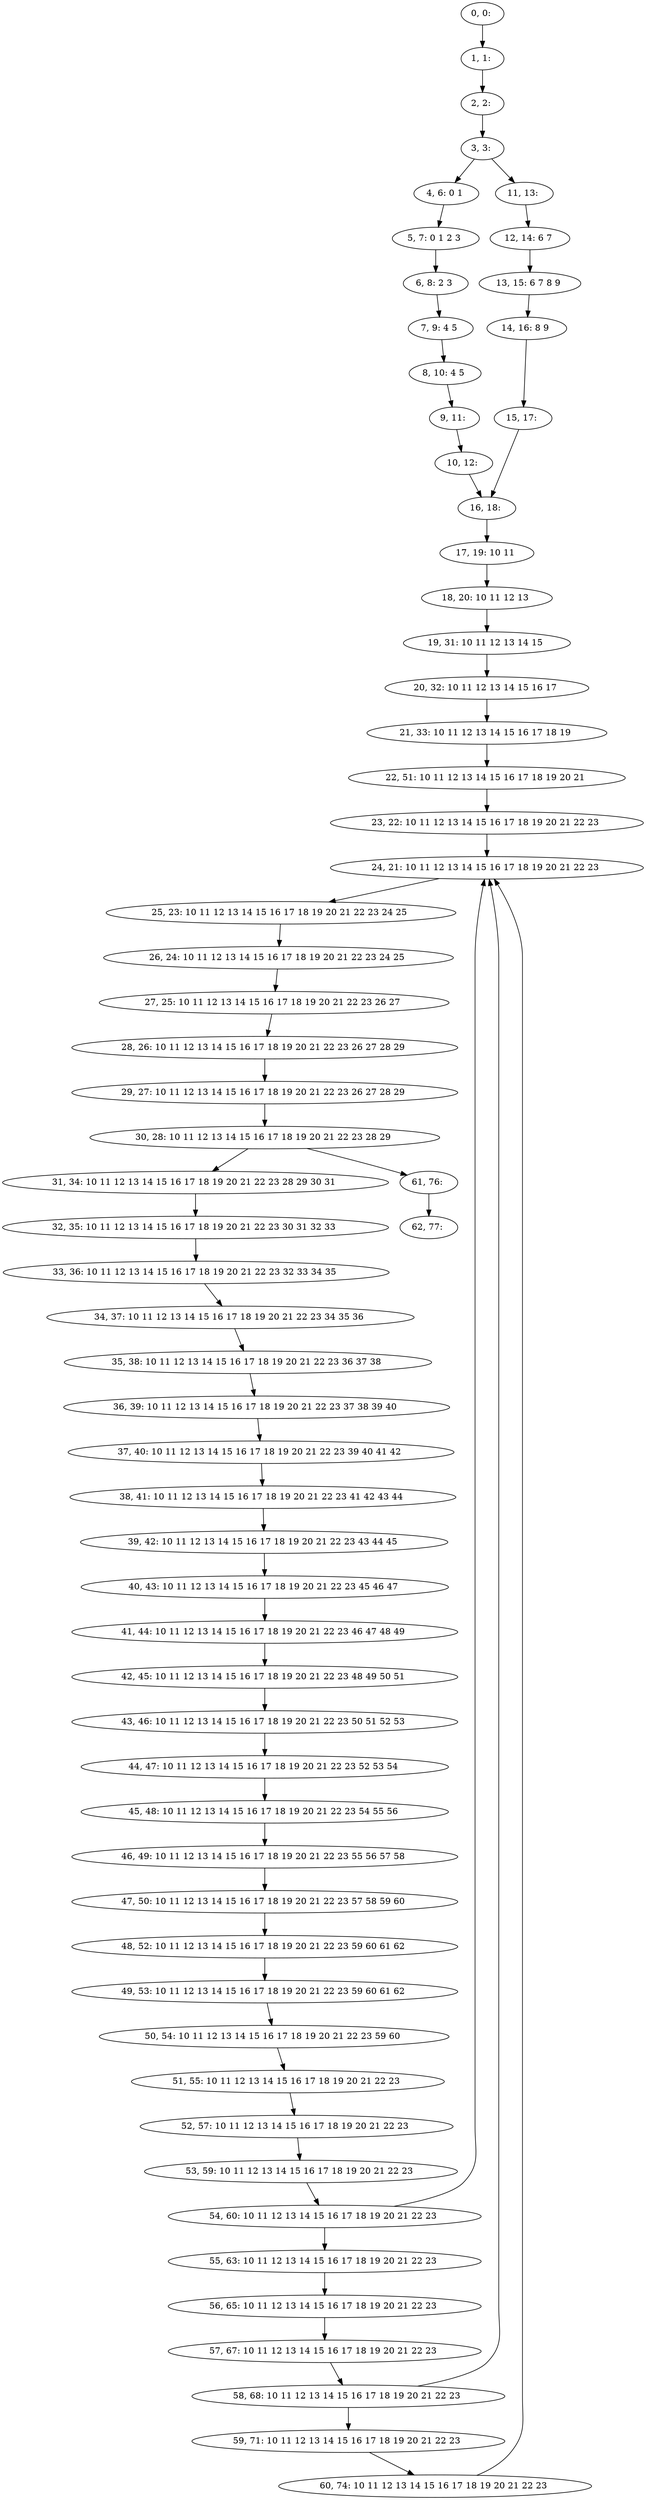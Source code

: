 digraph G {
0[label="0, 0: "];
1[label="1, 1: "];
2[label="2, 2: "];
3[label="3, 3: "];
4[label="4, 6: 0 1 "];
5[label="5, 7: 0 1 2 3 "];
6[label="6, 8: 2 3 "];
7[label="7, 9: 4 5 "];
8[label="8, 10: 4 5 "];
9[label="9, 11: "];
10[label="10, 12: "];
11[label="11, 13: "];
12[label="12, 14: 6 7 "];
13[label="13, 15: 6 7 8 9 "];
14[label="14, 16: 8 9 "];
15[label="15, 17: "];
16[label="16, 18: "];
17[label="17, 19: 10 11 "];
18[label="18, 20: 10 11 12 13 "];
19[label="19, 31: 10 11 12 13 14 15 "];
20[label="20, 32: 10 11 12 13 14 15 16 17 "];
21[label="21, 33: 10 11 12 13 14 15 16 17 18 19 "];
22[label="22, 51: 10 11 12 13 14 15 16 17 18 19 20 21 "];
23[label="23, 22: 10 11 12 13 14 15 16 17 18 19 20 21 22 23 "];
24[label="24, 21: 10 11 12 13 14 15 16 17 18 19 20 21 22 23 "];
25[label="25, 23: 10 11 12 13 14 15 16 17 18 19 20 21 22 23 24 25 "];
26[label="26, 24: 10 11 12 13 14 15 16 17 18 19 20 21 22 23 24 25 "];
27[label="27, 25: 10 11 12 13 14 15 16 17 18 19 20 21 22 23 26 27 "];
28[label="28, 26: 10 11 12 13 14 15 16 17 18 19 20 21 22 23 26 27 28 29 "];
29[label="29, 27: 10 11 12 13 14 15 16 17 18 19 20 21 22 23 26 27 28 29 "];
30[label="30, 28: 10 11 12 13 14 15 16 17 18 19 20 21 22 23 28 29 "];
31[label="31, 34: 10 11 12 13 14 15 16 17 18 19 20 21 22 23 28 29 30 31 "];
32[label="32, 35: 10 11 12 13 14 15 16 17 18 19 20 21 22 23 30 31 32 33 "];
33[label="33, 36: 10 11 12 13 14 15 16 17 18 19 20 21 22 23 32 33 34 35 "];
34[label="34, 37: 10 11 12 13 14 15 16 17 18 19 20 21 22 23 34 35 36 "];
35[label="35, 38: 10 11 12 13 14 15 16 17 18 19 20 21 22 23 36 37 38 "];
36[label="36, 39: 10 11 12 13 14 15 16 17 18 19 20 21 22 23 37 38 39 40 "];
37[label="37, 40: 10 11 12 13 14 15 16 17 18 19 20 21 22 23 39 40 41 42 "];
38[label="38, 41: 10 11 12 13 14 15 16 17 18 19 20 21 22 23 41 42 43 44 "];
39[label="39, 42: 10 11 12 13 14 15 16 17 18 19 20 21 22 23 43 44 45 "];
40[label="40, 43: 10 11 12 13 14 15 16 17 18 19 20 21 22 23 45 46 47 "];
41[label="41, 44: 10 11 12 13 14 15 16 17 18 19 20 21 22 23 46 47 48 49 "];
42[label="42, 45: 10 11 12 13 14 15 16 17 18 19 20 21 22 23 48 49 50 51 "];
43[label="43, 46: 10 11 12 13 14 15 16 17 18 19 20 21 22 23 50 51 52 53 "];
44[label="44, 47: 10 11 12 13 14 15 16 17 18 19 20 21 22 23 52 53 54 "];
45[label="45, 48: 10 11 12 13 14 15 16 17 18 19 20 21 22 23 54 55 56 "];
46[label="46, 49: 10 11 12 13 14 15 16 17 18 19 20 21 22 23 55 56 57 58 "];
47[label="47, 50: 10 11 12 13 14 15 16 17 18 19 20 21 22 23 57 58 59 60 "];
48[label="48, 52: 10 11 12 13 14 15 16 17 18 19 20 21 22 23 59 60 61 62 "];
49[label="49, 53: 10 11 12 13 14 15 16 17 18 19 20 21 22 23 59 60 61 62 "];
50[label="50, 54: 10 11 12 13 14 15 16 17 18 19 20 21 22 23 59 60 "];
51[label="51, 55: 10 11 12 13 14 15 16 17 18 19 20 21 22 23 "];
52[label="52, 57: 10 11 12 13 14 15 16 17 18 19 20 21 22 23 "];
53[label="53, 59: 10 11 12 13 14 15 16 17 18 19 20 21 22 23 "];
54[label="54, 60: 10 11 12 13 14 15 16 17 18 19 20 21 22 23 "];
55[label="55, 63: 10 11 12 13 14 15 16 17 18 19 20 21 22 23 "];
56[label="56, 65: 10 11 12 13 14 15 16 17 18 19 20 21 22 23 "];
57[label="57, 67: 10 11 12 13 14 15 16 17 18 19 20 21 22 23 "];
58[label="58, 68: 10 11 12 13 14 15 16 17 18 19 20 21 22 23 "];
59[label="59, 71: 10 11 12 13 14 15 16 17 18 19 20 21 22 23 "];
60[label="60, 74: 10 11 12 13 14 15 16 17 18 19 20 21 22 23 "];
61[label="61, 76: "];
62[label="62, 77: "];
0->1 ;
1->2 ;
2->3 ;
3->4 ;
3->11 ;
4->5 ;
5->6 ;
6->7 ;
7->8 ;
8->9 ;
9->10 ;
10->16 ;
11->12 ;
12->13 ;
13->14 ;
14->15 ;
15->16 ;
16->17 ;
17->18 ;
18->19 ;
19->20 ;
20->21 ;
21->22 ;
22->23 ;
23->24 ;
24->25 ;
25->26 ;
26->27 ;
27->28 ;
28->29 ;
29->30 ;
30->31 ;
30->61 ;
31->32 ;
32->33 ;
33->34 ;
34->35 ;
35->36 ;
36->37 ;
37->38 ;
38->39 ;
39->40 ;
40->41 ;
41->42 ;
42->43 ;
43->44 ;
44->45 ;
45->46 ;
46->47 ;
47->48 ;
48->49 ;
49->50 ;
50->51 ;
51->52 ;
52->53 ;
53->54 ;
54->55 ;
54->24 ;
55->56 ;
56->57 ;
57->58 ;
58->59 ;
58->24 ;
59->60 ;
60->24 ;
61->62 ;
}
